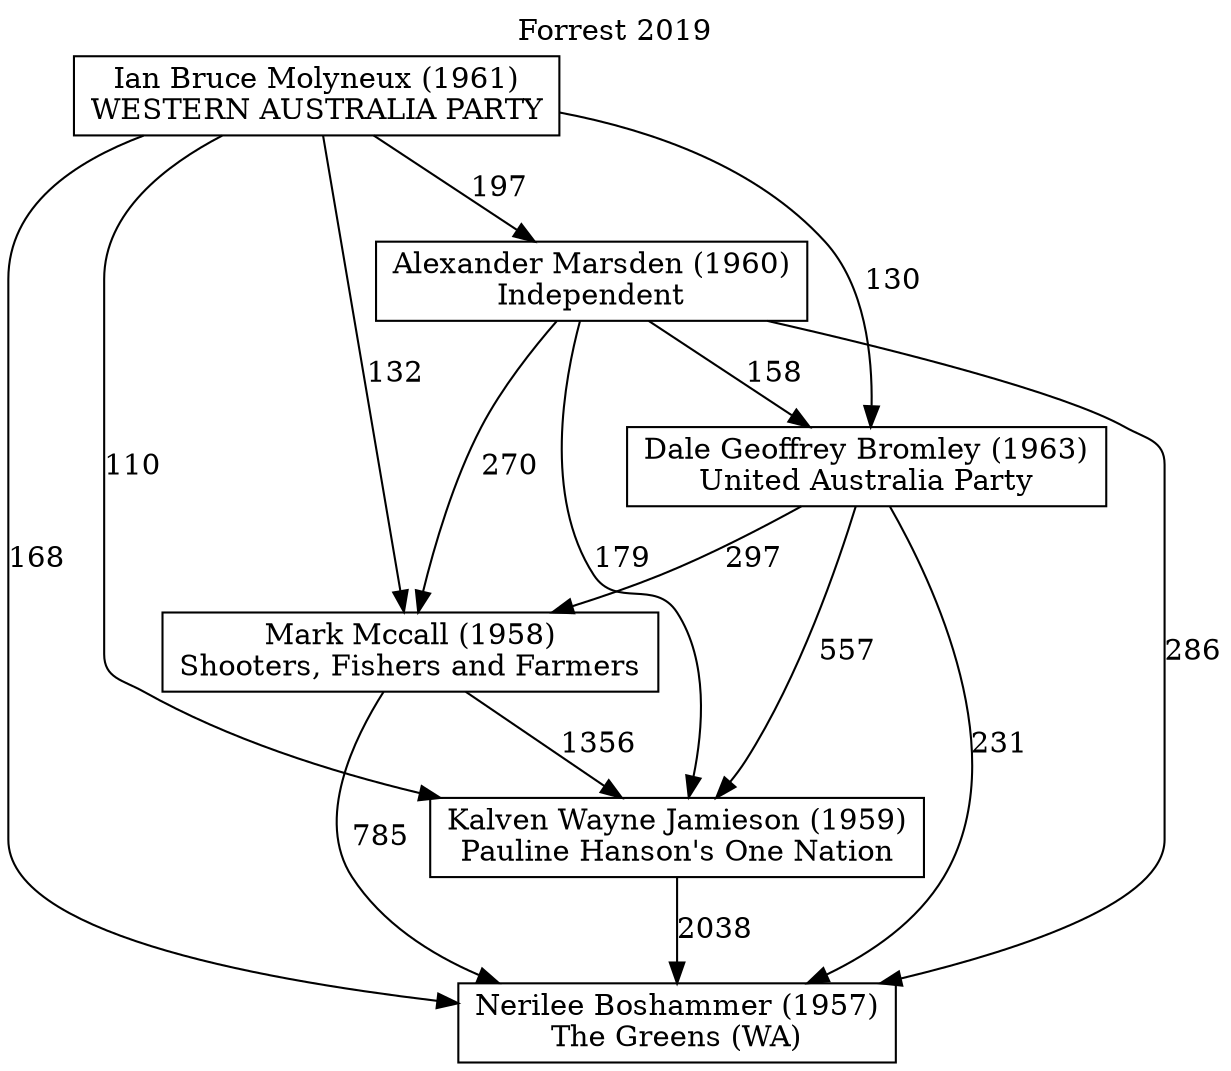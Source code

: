 // House preference flow
digraph "Nerilee Boshammer (1957)_Forrest_2019" {
	graph [label="Forrest 2019" labelloc=t]
	node [shape=box]
	"Nerilee Boshammer (1957)" [label="Nerilee Boshammer (1957)
The Greens (WA)"]
	"Kalven Wayne Jamieson (1959)" [label="Kalven Wayne Jamieson (1959)
Pauline Hanson's One Nation"]
	"Mark Mccall (1958)" [label="Mark Mccall (1958)
Shooters, Fishers and Farmers"]
	"Dale Geoffrey Bromley (1963)" [label="Dale Geoffrey Bromley (1963)
United Australia Party"]
	"Alexander Marsden (1960)" [label="Alexander Marsden (1960)
Independent"]
	"Ian Bruce Molyneux (1961)" [label="Ian Bruce Molyneux (1961)
WESTERN AUSTRALIA PARTY"]
	"Nerilee Boshammer (1957)" [label="Nerilee Boshammer (1957)
The Greens (WA)"]
	"Mark Mccall (1958)" [label="Mark Mccall (1958)
Shooters, Fishers and Farmers"]
	"Dale Geoffrey Bromley (1963)" [label="Dale Geoffrey Bromley (1963)
United Australia Party"]
	"Alexander Marsden (1960)" [label="Alexander Marsden (1960)
Independent"]
	"Ian Bruce Molyneux (1961)" [label="Ian Bruce Molyneux (1961)
WESTERN AUSTRALIA PARTY"]
	"Nerilee Boshammer (1957)" [label="Nerilee Boshammer (1957)
The Greens (WA)"]
	"Dale Geoffrey Bromley (1963)" [label="Dale Geoffrey Bromley (1963)
United Australia Party"]
	"Alexander Marsden (1960)" [label="Alexander Marsden (1960)
Independent"]
	"Ian Bruce Molyneux (1961)" [label="Ian Bruce Molyneux (1961)
WESTERN AUSTRALIA PARTY"]
	"Nerilee Boshammer (1957)" [label="Nerilee Boshammer (1957)
The Greens (WA)"]
	"Alexander Marsden (1960)" [label="Alexander Marsden (1960)
Independent"]
	"Ian Bruce Molyneux (1961)" [label="Ian Bruce Molyneux (1961)
WESTERN AUSTRALIA PARTY"]
	"Nerilee Boshammer (1957)" [label="Nerilee Boshammer (1957)
The Greens (WA)"]
	"Ian Bruce Molyneux (1961)" [label="Ian Bruce Molyneux (1961)
WESTERN AUSTRALIA PARTY"]
	"Ian Bruce Molyneux (1961)" [label="Ian Bruce Molyneux (1961)
WESTERN AUSTRALIA PARTY"]
	"Alexander Marsden (1960)" [label="Alexander Marsden (1960)
Independent"]
	"Ian Bruce Molyneux (1961)" [label="Ian Bruce Molyneux (1961)
WESTERN AUSTRALIA PARTY"]
	"Ian Bruce Molyneux (1961)" [label="Ian Bruce Molyneux (1961)
WESTERN AUSTRALIA PARTY"]
	"Dale Geoffrey Bromley (1963)" [label="Dale Geoffrey Bromley (1963)
United Australia Party"]
	"Alexander Marsden (1960)" [label="Alexander Marsden (1960)
Independent"]
	"Ian Bruce Molyneux (1961)" [label="Ian Bruce Molyneux (1961)
WESTERN AUSTRALIA PARTY"]
	"Dale Geoffrey Bromley (1963)" [label="Dale Geoffrey Bromley (1963)
United Australia Party"]
	"Ian Bruce Molyneux (1961)" [label="Ian Bruce Molyneux (1961)
WESTERN AUSTRALIA PARTY"]
	"Ian Bruce Molyneux (1961)" [label="Ian Bruce Molyneux (1961)
WESTERN AUSTRALIA PARTY"]
	"Alexander Marsden (1960)" [label="Alexander Marsden (1960)
Independent"]
	"Ian Bruce Molyneux (1961)" [label="Ian Bruce Molyneux (1961)
WESTERN AUSTRALIA PARTY"]
	"Ian Bruce Molyneux (1961)" [label="Ian Bruce Molyneux (1961)
WESTERN AUSTRALIA PARTY"]
	"Mark Mccall (1958)" [label="Mark Mccall (1958)
Shooters, Fishers and Farmers"]
	"Dale Geoffrey Bromley (1963)" [label="Dale Geoffrey Bromley (1963)
United Australia Party"]
	"Alexander Marsden (1960)" [label="Alexander Marsden (1960)
Independent"]
	"Ian Bruce Molyneux (1961)" [label="Ian Bruce Molyneux (1961)
WESTERN AUSTRALIA PARTY"]
	"Mark Mccall (1958)" [label="Mark Mccall (1958)
Shooters, Fishers and Farmers"]
	"Alexander Marsden (1960)" [label="Alexander Marsden (1960)
Independent"]
	"Ian Bruce Molyneux (1961)" [label="Ian Bruce Molyneux (1961)
WESTERN AUSTRALIA PARTY"]
	"Mark Mccall (1958)" [label="Mark Mccall (1958)
Shooters, Fishers and Farmers"]
	"Ian Bruce Molyneux (1961)" [label="Ian Bruce Molyneux (1961)
WESTERN AUSTRALIA PARTY"]
	"Ian Bruce Molyneux (1961)" [label="Ian Bruce Molyneux (1961)
WESTERN AUSTRALIA PARTY"]
	"Alexander Marsden (1960)" [label="Alexander Marsden (1960)
Independent"]
	"Ian Bruce Molyneux (1961)" [label="Ian Bruce Molyneux (1961)
WESTERN AUSTRALIA PARTY"]
	"Ian Bruce Molyneux (1961)" [label="Ian Bruce Molyneux (1961)
WESTERN AUSTRALIA PARTY"]
	"Dale Geoffrey Bromley (1963)" [label="Dale Geoffrey Bromley (1963)
United Australia Party"]
	"Alexander Marsden (1960)" [label="Alexander Marsden (1960)
Independent"]
	"Ian Bruce Molyneux (1961)" [label="Ian Bruce Molyneux (1961)
WESTERN AUSTRALIA PARTY"]
	"Dale Geoffrey Bromley (1963)" [label="Dale Geoffrey Bromley (1963)
United Australia Party"]
	"Ian Bruce Molyneux (1961)" [label="Ian Bruce Molyneux (1961)
WESTERN AUSTRALIA PARTY"]
	"Ian Bruce Molyneux (1961)" [label="Ian Bruce Molyneux (1961)
WESTERN AUSTRALIA PARTY"]
	"Alexander Marsden (1960)" [label="Alexander Marsden (1960)
Independent"]
	"Ian Bruce Molyneux (1961)" [label="Ian Bruce Molyneux (1961)
WESTERN AUSTRALIA PARTY"]
	"Ian Bruce Molyneux (1961)" [label="Ian Bruce Molyneux (1961)
WESTERN AUSTRALIA PARTY"]
	"Kalven Wayne Jamieson (1959)" [label="Kalven Wayne Jamieson (1959)
Pauline Hanson's One Nation"]
	"Mark Mccall (1958)" [label="Mark Mccall (1958)
Shooters, Fishers and Farmers"]
	"Dale Geoffrey Bromley (1963)" [label="Dale Geoffrey Bromley (1963)
United Australia Party"]
	"Alexander Marsden (1960)" [label="Alexander Marsden (1960)
Independent"]
	"Ian Bruce Molyneux (1961)" [label="Ian Bruce Molyneux (1961)
WESTERN AUSTRALIA PARTY"]
	"Kalven Wayne Jamieson (1959)" [label="Kalven Wayne Jamieson (1959)
Pauline Hanson's One Nation"]
	"Dale Geoffrey Bromley (1963)" [label="Dale Geoffrey Bromley (1963)
United Australia Party"]
	"Alexander Marsden (1960)" [label="Alexander Marsden (1960)
Independent"]
	"Ian Bruce Molyneux (1961)" [label="Ian Bruce Molyneux (1961)
WESTERN AUSTRALIA PARTY"]
	"Kalven Wayne Jamieson (1959)" [label="Kalven Wayne Jamieson (1959)
Pauline Hanson's One Nation"]
	"Alexander Marsden (1960)" [label="Alexander Marsden (1960)
Independent"]
	"Ian Bruce Molyneux (1961)" [label="Ian Bruce Molyneux (1961)
WESTERN AUSTRALIA PARTY"]
	"Kalven Wayne Jamieson (1959)" [label="Kalven Wayne Jamieson (1959)
Pauline Hanson's One Nation"]
	"Ian Bruce Molyneux (1961)" [label="Ian Bruce Molyneux (1961)
WESTERN AUSTRALIA PARTY"]
	"Ian Bruce Molyneux (1961)" [label="Ian Bruce Molyneux (1961)
WESTERN AUSTRALIA PARTY"]
	"Alexander Marsden (1960)" [label="Alexander Marsden (1960)
Independent"]
	"Ian Bruce Molyneux (1961)" [label="Ian Bruce Molyneux (1961)
WESTERN AUSTRALIA PARTY"]
	"Ian Bruce Molyneux (1961)" [label="Ian Bruce Molyneux (1961)
WESTERN AUSTRALIA PARTY"]
	"Dale Geoffrey Bromley (1963)" [label="Dale Geoffrey Bromley (1963)
United Australia Party"]
	"Alexander Marsden (1960)" [label="Alexander Marsden (1960)
Independent"]
	"Ian Bruce Molyneux (1961)" [label="Ian Bruce Molyneux (1961)
WESTERN AUSTRALIA PARTY"]
	"Dale Geoffrey Bromley (1963)" [label="Dale Geoffrey Bromley (1963)
United Australia Party"]
	"Ian Bruce Molyneux (1961)" [label="Ian Bruce Molyneux (1961)
WESTERN AUSTRALIA PARTY"]
	"Ian Bruce Molyneux (1961)" [label="Ian Bruce Molyneux (1961)
WESTERN AUSTRALIA PARTY"]
	"Alexander Marsden (1960)" [label="Alexander Marsden (1960)
Independent"]
	"Ian Bruce Molyneux (1961)" [label="Ian Bruce Molyneux (1961)
WESTERN AUSTRALIA PARTY"]
	"Ian Bruce Molyneux (1961)" [label="Ian Bruce Molyneux (1961)
WESTERN AUSTRALIA PARTY"]
	"Mark Mccall (1958)" [label="Mark Mccall (1958)
Shooters, Fishers and Farmers"]
	"Dale Geoffrey Bromley (1963)" [label="Dale Geoffrey Bromley (1963)
United Australia Party"]
	"Alexander Marsden (1960)" [label="Alexander Marsden (1960)
Independent"]
	"Ian Bruce Molyneux (1961)" [label="Ian Bruce Molyneux (1961)
WESTERN AUSTRALIA PARTY"]
	"Mark Mccall (1958)" [label="Mark Mccall (1958)
Shooters, Fishers and Farmers"]
	"Alexander Marsden (1960)" [label="Alexander Marsden (1960)
Independent"]
	"Ian Bruce Molyneux (1961)" [label="Ian Bruce Molyneux (1961)
WESTERN AUSTRALIA PARTY"]
	"Mark Mccall (1958)" [label="Mark Mccall (1958)
Shooters, Fishers and Farmers"]
	"Ian Bruce Molyneux (1961)" [label="Ian Bruce Molyneux (1961)
WESTERN AUSTRALIA PARTY"]
	"Ian Bruce Molyneux (1961)" [label="Ian Bruce Molyneux (1961)
WESTERN AUSTRALIA PARTY"]
	"Alexander Marsden (1960)" [label="Alexander Marsden (1960)
Independent"]
	"Ian Bruce Molyneux (1961)" [label="Ian Bruce Molyneux (1961)
WESTERN AUSTRALIA PARTY"]
	"Ian Bruce Molyneux (1961)" [label="Ian Bruce Molyneux (1961)
WESTERN AUSTRALIA PARTY"]
	"Dale Geoffrey Bromley (1963)" [label="Dale Geoffrey Bromley (1963)
United Australia Party"]
	"Alexander Marsden (1960)" [label="Alexander Marsden (1960)
Independent"]
	"Ian Bruce Molyneux (1961)" [label="Ian Bruce Molyneux (1961)
WESTERN AUSTRALIA PARTY"]
	"Dale Geoffrey Bromley (1963)" [label="Dale Geoffrey Bromley (1963)
United Australia Party"]
	"Ian Bruce Molyneux (1961)" [label="Ian Bruce Molyneux (1961)
WESTERN AUSTRALIA PARTY"]
	"Ian Bruce Molyneux (1961)" [label="Ian Bruce Molyneux (1961)
WESTERN AUSTRALIA PARTY"]
	"Alexander Marsden (1960)" [label="Alexander Marsden (1960)
Independent"]
	"Ian Bruce Molyneux (1961)" [label="Ian Bruce Molyneux (1961)
WESTERN AUSTRALIA PARTY"]
	"Ian Bruce Molyneux (1961)" [label="Ian Bruce Molyneux (1961)
WESTERN AUSTRALIA PARTY"]
	"Kalven Wayne Jamieson (1959)" -> "Nerilee Boshammer (1957)" [label=2038]
	"Mark Mccall (1958)" -> "Kalven Wayne Jamieson (1959)" [label=1356]
	"Dale Geoffrey Bromley (1963)" -> "Mark Mccall (1958)" [label=297]
	"Alexander Marsden (1960)" -> "Dale Geoffrey Bromley (1963)" [label=158]
	"Ian Bruce Molyneux (1961)" -> "Alexander Marsden (1960)" [label=197]
	"Mark Mccall (1958)" -> "Nerilee Boshammer (1957)" [label=785]
	"Dale Geoffrey Bromley (1963)" -> "Nerilee Boshammer (1957)" [label=231]
	"Alexander Marsden (1960)" -> "Nerilee Boshammer (1957)" [label=286]
	"Ian Bruce Molyneux (1961)" -> "Nerilee Boshammer (1957)" [label=168]
	"Ian Bruce Molyneux (1961)" -> "Dale Geoffrey Bromley (1963)" [label=130]
	"Alexander Marsden (1960)" -> "Mark Mccall (1958)" [label=270]
	"Ian Bruce Molyneux (1961)" -> "Mark Mccall (1958)" [label=132]
	"Dale Geoffrey Bromley (1963)" -> "Kalven Wayne Jamieson (1959)" [label=557]
	"Alexander Marsden (1960)" -> "Kalven Wayne Jamieson (1959)" [label=179]
	"Ian Bruce Molyneux (1961)" -> "Kalven Wayne Jamieson (1959)" [label=110]
}
